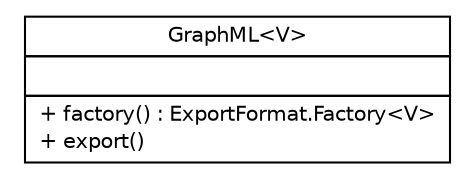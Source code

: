 #!/usr/local/bin/dot
#
# Class diagram 
# Generated by UMLGraph version R5_6-24-gf6e263 (http://www.umlgraph.org/)
#

digraph G {
	edge [fontname="Helvetica",fontsize=10,labelfontname="Helvetica",labelfontsize=10];
	node [fontname="Helvetica",fontsize=10,shape=plaintext];
	nodesep=0.25;
	ranksep=0.5;
	// org.jgraphl.export.graphml.GraphML<V>
	c38 [label=<<table title="org.jgraphl.export.graphml.GraphML" border="0" cellborder="1" cellspacing="0" cellpadding="2" port="p" href="./GraphML.html">
		<tr><td><table border="0" cellspacing="0" cellpadding="1">
<tr><td align="center" balign="center"> GraphML&lt;V&gt; </td></tr>
		</table></td></tr>
		<tr><td><table border="0" cellspacing="0" cellpadding="1">
<tr><td align="left" balign="left">  </td></tr>
		</table></td></tr>
		<tr><td><table border="0" cellspacing="0" cellpadding="1">
<tr><td align="left" balign="left"> + factory() : ExportFormat.Factory&lt;V&gt; </td></tr>
<tr><td align="left" balign="left"> + export() </td></tr>
		</table></td></tr>
		</table>>, URL="./GraphML.html", fontname="Helvetica", fontcolor="black", fontsize=10.0];
}

